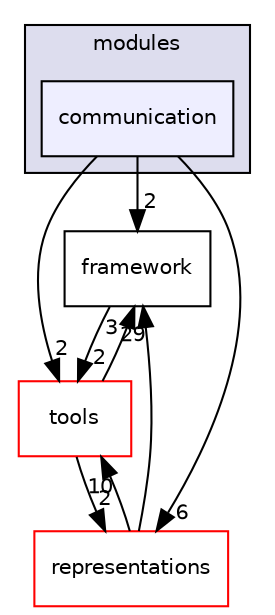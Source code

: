 digraph "source/dnt/modules/communication" {
  compound=true
  node [ fontsize="10", fontname="Helvetica"];
  edge [ labelfontsize="10", labelfontname="Helvetica"];
  subgraph clusterdir_ad53b0f4bec322963e2f3b44cd4ccbea {
    graph [ bgcolor="#ddddee", pencolor="black", label="modules" fontname="Helvetica", fontsize="10", URL="dir_ad53b0f4bec322963e2f3b44cd4ccbea.html"]
  dir_e7fdeef75ae6daa173ca7890866214b2 [shape=box, label="communication", style="filled", fillcolor="#eeeeff", pencolor="black", URL="dir_e7fdeef75ae6daa173ca7890866214b2.html"];
  }
  dir_d108a8a52eeac75b0e597769f03f48e5 [shape=box label="framework" URL="dir_d108a8a52eeac75b0e597769f03f48e5.html"];
  dir_5d0042f909018ce5a6e6ef6ccdf4504c [shape=box label="tools" fillcolor="white" style="filled" color="red" URL="dir_5d0042f909018ce5a6e6ef6ccdf4504c.html"];
  dir_ffe3ad53f1ced0e013eef8ad4adffcb5 [shape=box label="representations" fillcolor="white" style="filled" color="red" URL="dir_ffe3ad53f1ced0e013eef8ad4adffcb5.html"];
  dir_d108a8a52eeac75b0e597769f03f48e5->dir_5d0042f909018ce5a6e6ef6ccdf4504c [headlabel="2", labeldistance=1.5 headhref="dir_000003_000037.html"];
  dir_5d0042f909018ce5a6e6ef6ccdf4504c->dir_d108a8a52eeac75b0e597769f03f48e5 [headlabel="3", labeldistance=1.5 headhref="dir_000037_000003.html"];
  dir_5d0042f909018ce5a6e6ef6ccdf4504c->dir_ffe3ad53f1ced0e013eef8ad4adffcb5 [headlabel="2", labeldistance=1.5 headhref="dir_000037_000027.html"];
  dir_e7fdeef75ae6daa173ca7890866214b2->dir_d108a8a52eeac75b0e597769f03f48e5 [headlabel="2", labeldistance=1.5 headhref="dir_000012_000003.html"];
  dir_e7fdeef75ae6daa173ca7890866214b2->dir_5d0042f909018ce5a6e6ef6ccdf4504c [headlabel="2", labeldistance=1.5 headhref="dir_000012_000037.html"];
  dir_e7fdeef75ae6daa173ca7890866214b2->dir_ffe3ad53f1ced0e013eef8ad4adffcb5 [headlabel="6", labeldistance=1.5 headhref="dir_000012_000027.html"];
  dir_ffe3ad53f1ced0e013eef8ad4adffcb5->dir_d108a8a52eeac75b0e597769f03f48e5 [headlabel="29", labeldistance=1.5 headhref="dir_000027_000003.html"];
  dir_ffe3ad53f1ced0e013eef8ad4adffcb5->dir_5d0042f909018ce5a6e6ef6ccdf4504c [headlabel="10", labeldistance=1.5 headhref="dir_000027_000037.html"];
}
